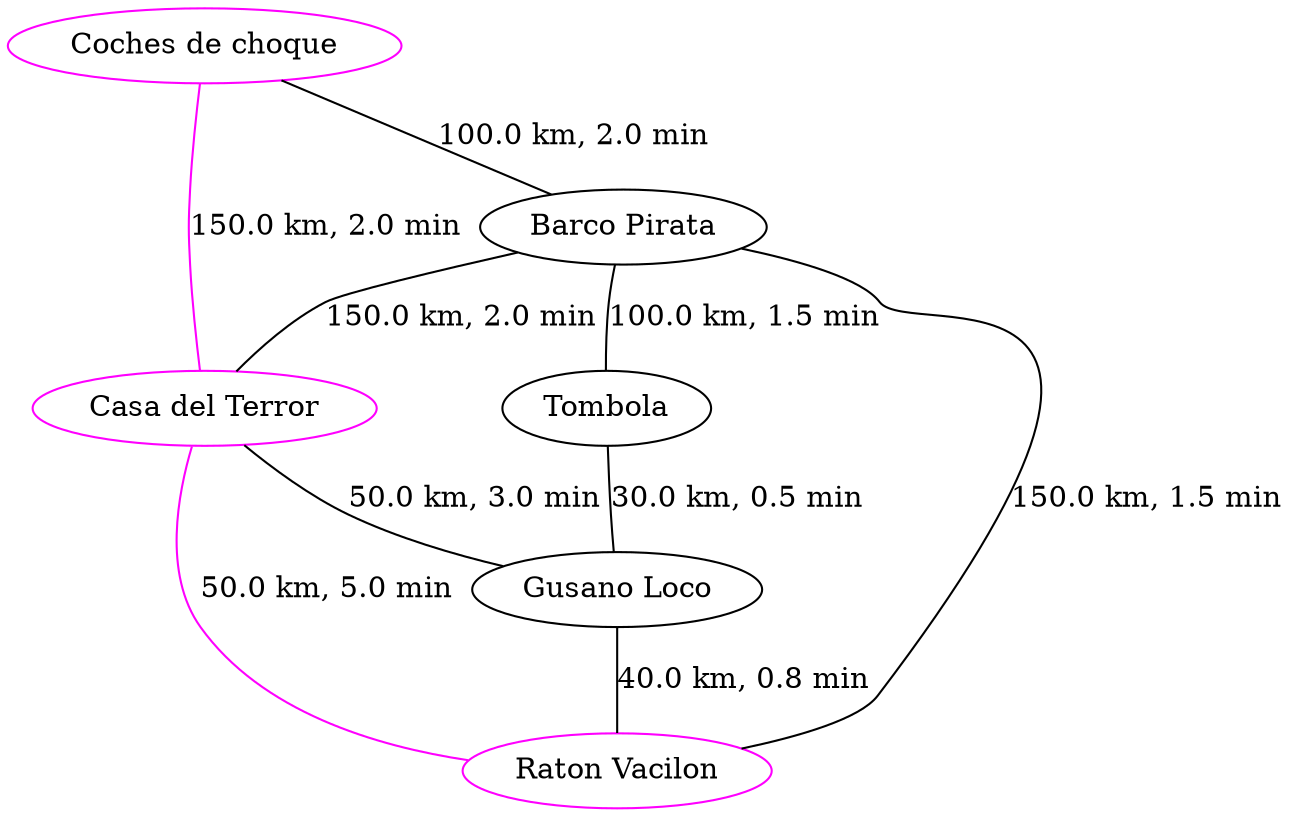 strict graph G {
  1 [ color="black" label="Barco Pirata" ];
  2 [ color="magenta" label="Casa del Terror" ];
  3 [ color="black" label="Tombola" ];
  4 [ color="black" label="Gusano Loco" ];
  5 [ color="magenta" label="Raton Vacilon" ];
  6 [ color="magenta" label="Coches de choque" ];
  1 -- 2 [ color="black" label="150.0 km, 2.0 min" ];
  1 -- 3 [ color="black" label="100.0 km, 1.5 min" ];
  1 -- 5 [ color="black" label="150.0 km, 1.5 min" ];
  2 -- 5 [ color="magenta" label="50.0 km, 5.0 min" ];
  3 -- 4 [ color="black" label="30.0 km, 0.5 min" ];
  4 -- 5 [ color="black" label="40.0 km, 0.8 min" ];
  6 -- 2 [ color="magenta" label="150.0 km, 2.0 min" ];
  6 -- 1 [ color="black" label="100.0 km, 2.0 min" ];
  2 -- 4 [ color="black" label="50.0 km, 3.0 min" ];
}
